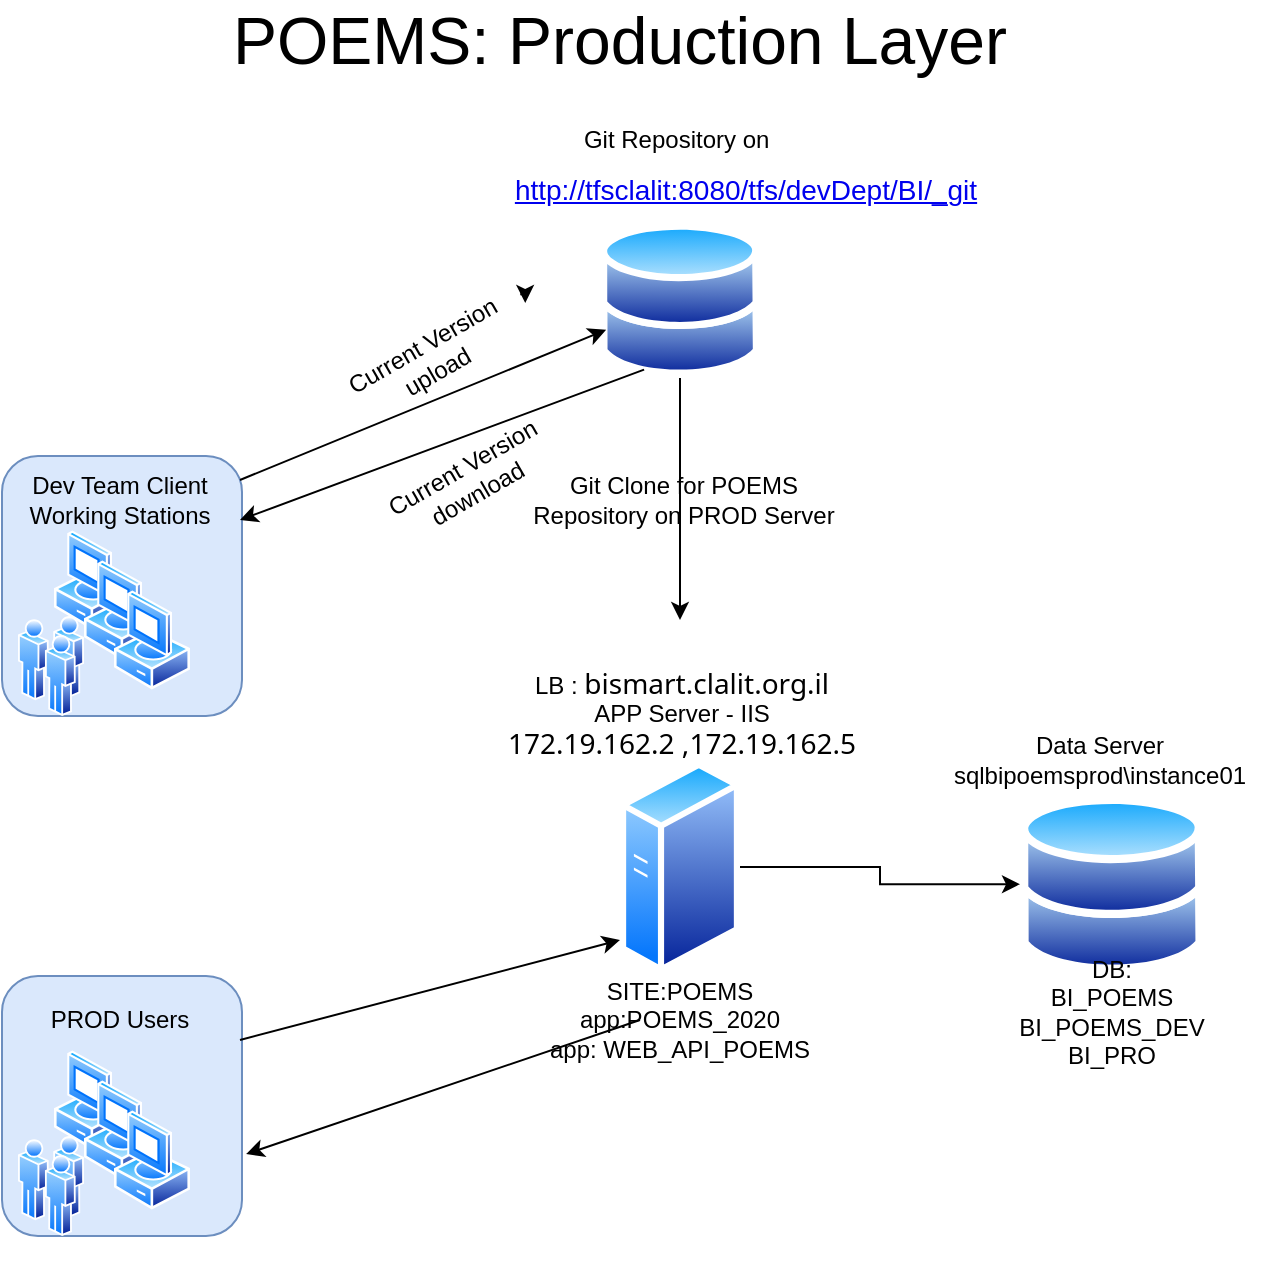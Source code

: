 <mxfile version="13.11.0" type="github">
  <diagram id="wv3CKyiRIyC83f-S4AsD" name="Page-1">
    <mxGraphModel dx="1182" dy="732" grid="1" gridSize="10" guides="1" tooltips="1" connect="1" arrows="1" fold="1" page="1" pageScale="1" pageWidth="827" pageHeight="1169" math="0" shadow="0">
      <root>
        <mxCell id="0" />
        <mxCell id="1" parent="0" />
        <mxCell id="tfwbzIui4DsDLy7v6CpH-1" value="" style="group" parent="1" vertex="1" connectable="0">
          <mxGeometry x="100" y="250" width="121" height="130" as="geometry" />
        </mxCell>
        <mxCell id="tfwbzIui4DsDLy7v6CpH-2" value="" style="group" parent="tfwbzIui4DsDLy7v6CpH-1" vertex="1" connectable="0">
          <mxGeometry x="27" y="25" width="94" height="105" as="geometry" />
        </mxCell>
        <mxCell id="tfwbzIui4DsDLy7v6CpH-3" value="" style="rounded=1;whiteSpace=wrap;html=1;fillColor=#dae8fc;strokeColor=#6c8ebf;" parent="tfwbzIui4DsDLy7v6CpH-2" vertex="1">
          <mxGeometry x="-26" y="-37" width="120" height="130" as="geometry" />
        </mxCell>
        <mxCell id="tfwbzIui4DsDLy7v6CpH-4" value="" style="aspect=fixed;perimeter=ellipsePerimeter;html=1;align=center;shadow=0;dashed=0;spacingTop=3;image;image=img/lib/active_directory/vista_client.svg;" parent="tfwbzIui4DsDLy7v6CpH-2" vertex="1">
          <mxGeometry width="38" height="50" as="geometry" />
        </mxCell>
        <mxCell id="tfwbzIui4DsDLy7v6CpH-5" value="" style="aspect=fixed;perimeter=ellipsePerimeter;html=1;align=center;shadow=0;dashed=0;spacingTop=3;image;image=img/lib/active_directory/vista_client.svg;" parent="tfwbzIui4DsDLy7v6CpH-2" vertex="1">
          <mxGeometry x="15" y="15" width="38" height="50" as="geometry" />
        </mxCell>
        <mxCell id="tfwbzIui4DsDLy7v6CpH-6" value="" style="aspect=fixed;perimeter=ellipsePerimeter;html=1;align=center;shadow=0;dashed=0;spacingTop=3;image;image=img/lib/active_directory/vista_client.svg;" parent="tfwbzIui4DsDLy7v6CpH-2" vertex="1">
          <mxGeometry x="30" y="30" width="38" height="50" as="geometry" />
        </mxCell>
        <mxCell id="tfwbzIui4DsDLy7v6CpH-7" value="" style="aspect=fixed;perimeter=ellipsePerimeter;html=1;align=center;shadow=0;dashed=0;spacingTop=3;image;image=img/lib/active_directory/users.svg;" parent="tfwbzIui4DsDLy7v6CpH-2" vertex="1">
          <mxGeometry x="-18" y="43" width="33" height="50" as="geometry" />
        </mxCell>
        <mxCell id="tfwbzIui4DsDLy7v6CpH-8" value="Dev Team Client Working Stations" style="text;html=1;strokeColor=none;fillColor=none;align=center;verticalAlign=middle;whiteSpace=wrap;rounded=0;" parent="tfwbzIui4DsDLy7v6CpH-1" vertex="1">
          <mxGeometry width="120" height="20" as="geometry" />
        </mxCell>
        <mxCell id="tfwbzIui4DsDLy7v6CpH-9" value="" style="aspect=fixed;perimeter=ellipsePerimeter;html=1;align=center;shadow=0;dashed=0;spacingTop=3;image;image=img/lib/active_directory/databases.svg;" parent="1" vertex="1">
          <mxGeometry x="400" y="120.6" width="80" height="78.4" as="geometry" />
        </mxCell>
        <mxCell id="tfwbzIui4DsDLy7v6CpH-10" value="Git Repository on&amp;nbsp;" style="text;html=1;strokeColor=none;fillColor=none;align=center;verticalAlign=middle;whiteSpace=wrap;rounded=0;" parent="1" vertex="1">
          <mxGeometry x="355" y="70" width="170" height="20" as="geometry" />
        </mxCell>
        <mxCell id="tfwbzIui4DsDLy7v6CpH-11" value="&lt;div style=&quot;box-sizing: border-box ; font-family: &amp;quot;segoe ui&amp;quot; , , &amp;quot;apple color emoji&amp;quot; , &amp;quot;segoe ui emoji&amp;quot; , sans-serif ; font-size: 14px&quot;&gt;&lt;a href=&quot;http://mkapp004:4800/Bonobo.Git.Server/Repository/&quot; title=&quot;http://mkapp004:4800/bonobo.git.server/repository/&quot;&gt;http://tfsclalit:8080/tfs/devDept/BI/_git&lt;/a&gt;&lt;br&gt;&lt;/div&gt;" style="text;html=1;strokeColor=none;fillColor=none;align=center;verticalAlign=middle;whiteSpace=wrap;rounded=0;" parent="1" vertex="1">
          <mxGeometry x="290" y="100" width="366" height="10" as="geometry" />
        </mxCell>
        <mxCell id="tfwbzIui4DsDLy7v6CpH-12" value="" style="endArrow=classic;html=1;exitX=1;exitY=0;exitDx=0;exitDy=0;" parent="1" source="tfwbzIui4DsDLy7v6CpH-8" target="tfwbzIui4DsDLy7v6CpH-9" edge="1">
          <mxGeometry width="50" height="50" relative="1" as="geometry">
            <mxPoint x="390" y="360" as="sourcePoint" />
            <mxPoint x="460" y="330" as="targetPoint" />
          </mxGeometry>
        </mxCell>
        <mxCell id="tfwbzIui4DsDLy7v6CpH-13" value="Current Version upload" style="text;html=1;strokeColor=none;fillColor=none;align=center;verticalAlign=middle;whiteSpace=wrap;rounded=0;rotation=-30;" parent="1" vertex="1">
          <mxGeometry x="260" y="179" width="110" height="20" as="geometry" />
        </mxCell>
        <mxCell id="tfwbzIui4DsDLy7v6CpH-14" style="edgeStyle=orthogonalEdgeStyle;rounded=0;orthogonalLoop=1;jettySize=auto;html=1;exitX=1;exitY=0.25;exitDx=0;exitDy=0;entryX=1;entryY=0.5;entryDx=0;entryDy=0;" parent="1" source="tfwbzIui4DsDLy7v6CpH-13" target="tfwbzIui4DsDLy7v6CpH-13" edge="1">
          <mxGeometry relative="1" as="geometry" />
        </mxCell>
        <mxCell id="tfwbzIui4DsDLy7v6CpH-15" value="" style="endArrow=classic;html=1;exitX=0.25;exitY=1;exitDx=0;exitDy=0;entryX=1;entryY=1;entryDx=0;entryDy=0;" parent="1" source="tfwbzIui4DsDLy7v6CpH-9" target="tfwbzIui4DsDLy7v6CpH-8" edge="1">
          <mxGeometry width="50" height="50" relative="1" as="geometry">
            <mxPoint x="390" y="350" as="sourcePoint" />
            <mxPoint x="440" y="300" as="targetPoint" />
          </mxGeometry>
        </mxCell>
        <mxCell id="tfwbzIui4DsDLy7v6CpH-16" value="Current Version download" style="text;html=1;strokeColor=none;fillColor=none;align=center;verticalAlign=middle;whiteSpace=wrap;rounded=0;rotation=-30;" parent="1" vertex="1">
          <mxGeometry x="280" y="240" width="110" height="20" as="geometry" />
        </mxCell>
        <mxCell id="tfwbzIui4DsDLy7v6CpH-17" style="edgeStyle=orthogonalEdgeStyle;rounded=0;orthogonalLoop=1;jettySize=auto;html=1;" parent="1" source="tfwbzIui4DsDLy7v6CpH-18" target="tfwbzIui4DsDLy7v6CpH-33" edge="1">
          <mxGeometry relative="1" as="geometry" />
        </mxCell>
        <mxCell id="tfwbzIui4DsDLy7v6CpH-18" value="" style="aspect=fixed;perimeter=ellipsePerimeter;html=1;align=center;shadow=0;dashed=0;spacingTop=3;image;image=img/lib/active_directory/generic_server.svg;" parent="1" vertex="1">
          <mxGeometry x="410" y="390" width="60" height="107.14" as="geometry" />
        </mxCell>
        <mxCell id="tfwbzIui4DsDLy7v6CpH-21" value="" style="group" parent="1" vertex="1" connectable="0">
          <mxGeometry x="100" y="510" width="121" height="130" as="geometry" />
        </mxCell>
        <mxCell id="tfwbzIui4DsDLy7v6CpH-22" value="" style="group" parent="tfwbzIui4DsDLy7v6CpH-21" vertex="1" connectable="0">
          <mxGeometry x="27" y="25" width="94" height="105" as="geometry" />
        </mxCell>
        <mxCell id="tfwbzIui4DsDLy7v6CpH-23" value="" style="rounded=1;whiteSpace=wrap;html=1;fillColor=#dae8fc;strokeColor=#6c8ebf;" parent="tfwbzIui4DsDLy7v6CpH-22" vertex="1">
          <mxGeometry x="-26" y="-37" width="120" height="130" as="geometry" />
        </mxCell>
        <mxCell id="tfwbzIui4DsDLy7v6CpH-24" value="" style="aspect=fixed;perimeter=ellipsePerimeter;html=1;align=center;shadow=0;dashed=0;spacingTop=3;image;image=img/lib/active_directory/vista_client.svg;" parent="tfwbzIui4DsDLy7v6CpH-22" vertex="1">
          <mxGeometry width="38" height="50" as="geometry" />
        </mxCell>
        <mxCell id="tfwbzIui4DsDLy7v6CpH-25" value="" style="aspect=fixed;perimeter=ellipsePerimeter;html=1;align=center;shadow=0;dashed=0;spacingTop=3;image;image=img/lib/active_directory/vista_client.svg;" parent="tfwbzIui4DsDLy7v6CpH-22" vertex="1">
          <mxGeometry x="15" y="15" width="38" height="50" as="geometry" />
        </mxCell>
        <mxCell id="tfwbzIui4DsDLy7v6CpH-26" value="" style="aspect=fixed;perimeter=ellipsePerimeter;html=1;align=center;shadow=0;dashed=0;spacingTop=3;image;image=img/lib/active_directory/vista_client.svg;" parent="tfwbzIui4DsDLy7v6CpH-22" vertex="1">
          <mxGeometry x="30" y="30" width="38" height="50" as="geometry" />
        </mxCell>
        <mxCell id="tfwbzIui4DsDLy7v6CpH-27" value="" style="aspect=fixed;perimeter=ellipsePerimeter;html=1;align=center;shadow=0;dashed=0;spacingTop=3;image;image=img/lib/active_directory/users.svg;" parent="tfwbzIui4DsDLy7v6CpH-22" vertex="1">
          <mxGeometry x="-18" y="43" width="33" height="50" as="geometry" />
        </mxCell>
        <mxCell id="tfwbzIui4DsDLy7v6CpH-28" value="PROD Users" style="text;html=1;strokeColor=none;fillColor=none;align=center;verticalAlign=middle;whiteSpace=wrap;rounded=0;" parent="tfwbzIui4DsDLy7v6CpH-21" vertex="1">
          <mxGeometry width="120" height="20" as="geometry" />
        </mxCell>
        <mxCell id="tfwbzIui4DsDLy7v6CpH-29" value="" style="endArrow=classic;html=1;exitX=1;exitY=1;exitDx=0;exitDy=0;" parent="1" source="tfwbzIui4DsDLy7v6CpH-28" edge="1">
          <mxGeometry width="50" height="50" relative="1" as="geometry">
            <mxPoint x="390" y="340" as="sourcePoint" />
            <mxPoint x="410" y="480" as="targetPoint" />
          </mxGeometry>
        </mxCell>
        <mxCell id="tfwbzIui4DsDLy7v6CpH-30" value="" style="endArrow=classic;html=1;entryX=1.017;entryY=0.685;entryDx=0;entryDy=0;entryPerimeter=0;" parent="1" target="tfwbzIui4DsDLy7v6CpH-23" edge="1">
          <mxGeometry width="50" height="50" relative="1" as="geometry">
            <mxPoint x="420" y="520" as="sourcePoint" />
            <mxPoint x="440" y="290" as="targetPoint" />
          </mxGeometry>
        </mxCell>
        <mxCell id="tfwbzIui4DsDLy7v6CpH-31" value="" style="endArrow=classic;html=1;" parent="1" source="tfwbzIui4DsDLy7v6CpH-9" edge="1">
          <mxGeometry width="50" height="50" relative="1" as="geometry">
            <mxPoint x="390" y="340" as="sourcePoint" />
            <mxPoint x="440" y="320" as="targetPoint" />
          </mxGeometry>
        </mxCell>
        <mxCell id="tfwbzIui4DsDLy7v6CpH-32" value="Git Clone for POEMS Repository on PROD Server" style="text;html=1;strokeColor=none;fillColor=none;align=center;verticalAlign=middle;whiteSpace=wrap;rounded=0;" parent="1" vertex="1">
          <mxGeometry x="357" y="250" width="170" height="20" as="geometry" />
        </mxCell>
        <mxCell id="tfwbzIui4DsDLy7v6CpH-33" value="" style="aspect=fixed;perimeter=ellipsePerimeter;html=1;align=center;shadow=0;dashed=0;spacingTop=3;image;image=img/lib/active_directory/databases.svg;" parent="1" vertex="1">
          <mxGeometry x="610" y="407.14" width="91.84" height="90" as="geometry" />
        </mxCell>
        <mxCell id="tfwbzIui4DsDLy7v6CpH-34" value="Data Server&lt;br&gt;sqlbipoemsprod\instance01" style="text;html=1;strokeColor=none;fillColor=none;align=center;verticalAlign=middle;whiteSpace=wrap;rounded=0;" parent="1" vertex="1">
          <mxGeometry x="565" y="380" width="170" height="20" as="geometry" />
        </mxCell>
        <mxCell id="tfwbzIui4DsDLy7v6CpH-35" value="DB:&lt;br&gt;BI_POEMS&lt;br&gt;BI_POEMS_DEV&lt;br&gt;BI_PRO" style="text;html=1;strokeColor=none;fillColor=none;align=center;verticalAlign=middle;whiteSpace=wrap;rounded=0;" parent="1" vertex="1">
          <mxGeometry x="570.92" y="506.14" width="170" height="20" as="geometry" />
        </mxCell>
        <mxCell id="tfwbzIui4DsDLy7v6CpH-36" value="POEMS: Production Layer" style="text;html=1;strokeColor=none;fillColor=none;align=center;verticalAlign=middle;whiteSpace=wrap;rounded=0;fontSize=33;" parent="1" vertex="1">
          <mxGeometry x="130" y="20" width="560" height="20" as="geometry" />
        </mxCell>
        <mxCell id="uGiK282H44FCbDFAIiqm-1" value="LB :&amp;nbsp;&lt;span style=&quot;font-size: 10.5pt ; line-height: 107% ; font-family: &amp;#34;segoe ui&amp;#34; , sans-serif&quot;&gt;bismart.clalit.org.il&lt;/span&gt;&lt;br&gt;APP Server - IIS&lt;br&gt;&lt;span style=&quot;font-size: 10.5pt ; line-height: 107% ; font-family: &amp;#34;segoe ui&amp;#34; , sans-serif&quot;&gt;172.19.162.2 ,&lt;/span&gt;&lt;span style=&quot;font-size: 10.5pt ; line-height: 107% ; font-family: &amp;#34;segoe ui&amp;#34; , sans-serif&quot;&gt;172.19.162.5&lt;/span&gt;" style="text;html=1;strokeColor=none;fillColor=none;align=center;verticalAlign=middle;whiteSpace=wrap;rounded=0;" parent="1" vertex="1">
          <mxGeometry x="346" y="357" width="190" height="20" as="geometry" />
        </mxCell>
        <mxCell id="uGiK282H44FCbDFAIiqm-3" value="SITE:POEMS&lt;br&gt;app:POEMS_2020&lt;br&gt;app: WEB_API_POEMS" style="text;html=1;strokeColor=none;fillColor=none;align=center;verticalAlign=middle;whiteSpace=wrap;rounded=0;" parent="1" vertex="1">
          <mxGeometry x="355" y="510" width="170" height="20" as="geometry" />
        </mxCell>
      </root>
    </mxGraphModel>
  </diagram>
</mxfile>
